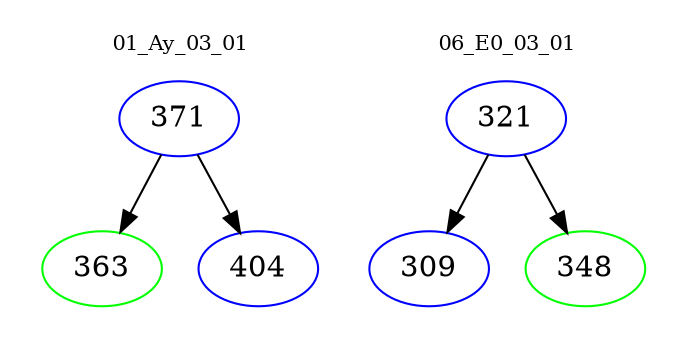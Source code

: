 digraph{
subgraph cluster_0 {
color = white
label = "01_Ay_03_01";
fontsize=10;
T0_371 [label="371", color="blue"]
T0_371 -> T0_363 [color="black"]
T0_363 [label="363", color="green"]
T0_371 -> T0_404 [color="black"]
T0_404 [label="404", color="blue"]
}
subgraph cluster_1 {
color = white
label = "06_E0_03_01";
fontsize=10;
T1_321 [label="321", color="blue"]
T1_321 -> T1_309 [color="black"]
T1_309 [label="309", color="blue"]
T1_321 -> T1_348 [color="black"]
T1_348 [label="348", color="green"]
}
}
